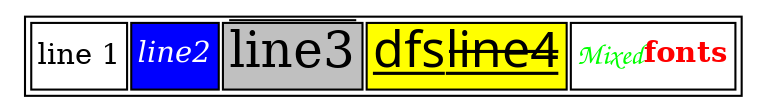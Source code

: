 digraph structs {
    node [shape=plaintext];

    struct1 [label=<<TABLE>
			<TR>
        <TD>line 1</TD>
        <TD BGCOLOR="blue"><I><FONT COLOR="white">line2</FONT></I></TD>
        <TD BGCOLOR="gray"><FONT POINT-SIZE="24.0"><O>line3</O></FONT></TD>
        <TD BGCOLOR="yellow"><FONT POINT-SIZE="24.0" FACE="ambrosia"><U>dfs<S>line4</S></U></FONT></TD>
        <TD>
          <TABLE CELLPADDING="0" BORDER="0" CELLSPACING="0">
						<TR>
							<TD><FONT COLOR="green" FACE="Cursive">Mixed</FONT></TD>
							<TD><FONT COLOR="red"><B>fonts</B></FONT></TD>
						</TR>
          </TABLE>
        </TD>
      </TR>
    </TABLE>>];
}